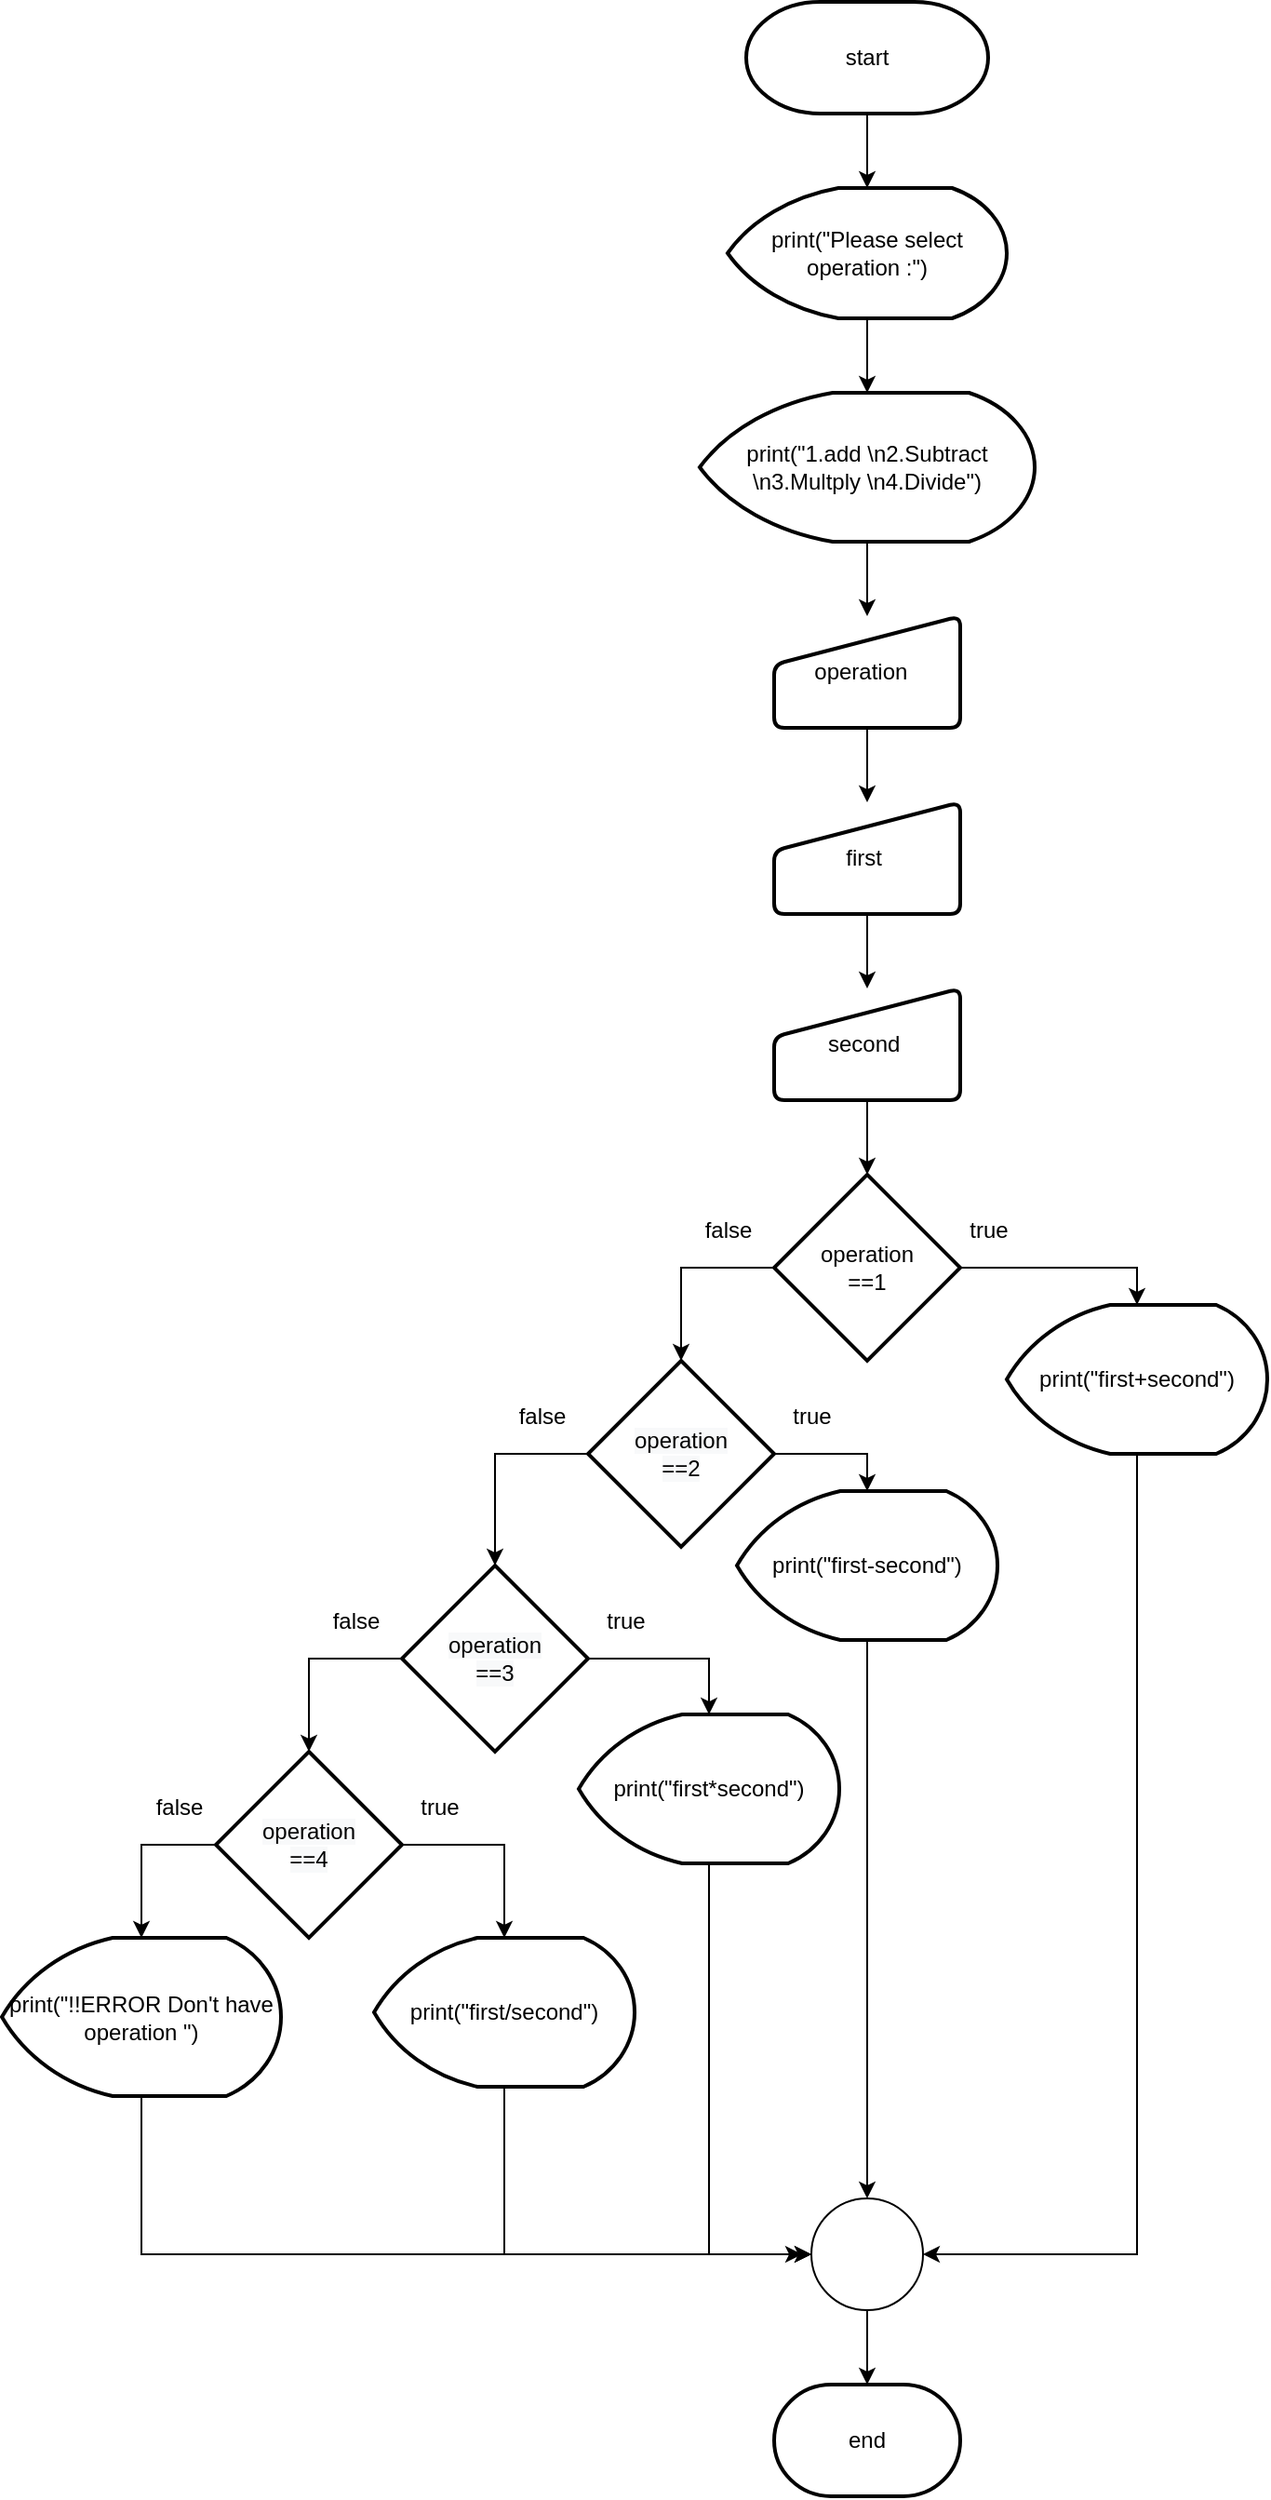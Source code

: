 <mxfile version="13.5.9" type="github" pages="2"><diagram name="Page-1" id="74e2e168-ea6b-b213-b513-2b3c1d86103e"><mxGraphModel dx="539" dy="525" grid="1" gridSize="10" guides="1" tooltips="1" connect="1" arrows="1" fold="1" page="1" pageScale="1" pageWidth="1100" pageHeight="850" background="#ffffff" math="0" shadow="0"><root><mxCell id="0"/><mxCell id="1" parent="0"/><mxCell id="LhIHH6fd3r91GF6M2_VI-94" value="" style="edgeStyle=orthogonalEdgeStyle;rounded=0;orthogonalLoop=1;jettySize=auto;html=1;" edge="1" parent="1" source="LhIHH6fd3r91GF6M2_VI-91" target="LhIHH6fd3r91GF6M2_VI-92"><mxGeometry relative="1" as="geometry"/></mxCell><mxCell id="LhIHH6fd3r91GF6M2_VI-91" value="start" style="strokeWidth=2;html=1;shape=mxgraph.flowchart.terminator;whiteSpace=wrap;" vertex="1" parent="1"><mxGeometry x="580" y="10" width="130" height="60" as="geometry"/></mxCell><mxCell id="LhIHH6fd3r91GF6M2_VI-95" value="" style="edgeStyle=orthogonalEdgeStyle;rounded=0;orthogonalLoop=1;jettySize=auto;html=1;" edge="1" parent="1" source="LhIHH6fd3r91GF6M2_VI-92" target="LhIHH6fd3r91GF6M2_VI-93"><mxGeometry relative="1" as="geometry"/></mxCell><mxCell id="LhIHH6fd3r91GF6M2_VI-92" value="print(&quot;Please select operation :&quot;)" style="strokeWidth=2;html=1;shape=mxgraph.flowchart.display;whiteSpace=wrap;" vertex="1" parent="1"><mxGeometry x="570" y="110" width="150" height="70" as="geometry"/></mxCell><mxCell id="LhIHH6fd3r91GF6M2_VI-97" value="" style="edgeStyle=orthogonalEdgeStyle;rounded=0;orthogonalLoop=1;jettySize=auto;html=1;" edge="1" parent="1" source="LhIHH6fd3r91GF6M2_VI-93" target="LhIHH6fd3r91GF6M2_VI-96"><mxGeometry relative="1" as="geometry"/></mxCell><mxCell id="LhIHH6fd3r91GF6M2_VI-93" value="print(&quot;1.add \n2.Subtract \n3.Multply \n4.Divide&quot;)" style="strokeWidth=2;html=1;shape=mxgraph.flowchart.display;whiteSpace=wrap;" vertex="1" parent="1"><mxGeometry x="555" y="220" width="180" height="80" as="geometry"/></mxCell><mxCell id="LhIHH6fd3r91GF6M2_VI-99" value="" style="edgeStyle=orthogonalEdgeStyle;rounded=0;orthogonalLoop=1;jettySize=auto;html=1;" edge="1" parent="1" source="LhIHH6fd3r91GF6M2_VI-96" target="LhIHH6fd3r91GF6M2_VI-98"><mxGeometry relative="1" as="geometry"/></mxCell><mxCell id="LhIHH6fd3r91GF6M2_VI-96" value="operation &amp;nbsp;" style="html=1;strokeWidth=2;shape=manualInput;whiteSpace=wrap;rounded=1;size=26;arcSize=11;" vertex="1" parent="1"><mxGeometry x="595" y="340" width="100" height="60" as="geometry"/></mxCell><mxCell id="LhIHH6fd3r91GF6M2_VI-101" value="" style="edgeStyle=orthogonalEdgeStyle;rounded=0;orthogonalLoop=1;jettySize=auto;html=1;" edge="1" parent="1" source="LhIHH6fd3r91GF6M2_VI-98" target="LhIHH6fd3r91GF6M2_VI-100"><mxGeometry relative="1" as="geometry"/></mxCell><mxCell id="LhIHH6fd3r91GF6M2_VI-98" value="first&amp;nbsp;" style="html=1;strokeWidth=2;shape=manualInput;whiteSpace=wrap;rounded=1;size=26;arcSize=11;" vertex="1" parent="1"><mxGeometry x="595" y="440" width="100" height="60" as="geometry"/></mxCell><mxCell id="LhIHH6fd3r91GF6M2_VI-107" value="" style="edgeStyle=orthogonalEdgeStyle;rounded=0;orthogonalLoop=1;jettySize=auto;html=1;" edge="1" parent="1" source="LhIHH6fd3r91GF6M2_VI-100" target="LhIHH6fd3r91GF6M2_VI-102"><mxGeometry relative="1" as="geometry"/></mxCell><mxCell id="LhIHH6fd3r91GF6M2_VI-100" value="second&amp;nbsp;" style="html=1;strokeWidth=2;shape=manualInput;whiteSpace=wrap;rounded=1;size=26;arcSize=11;" vertex="1" parent="1"><mxGeometry x="595" y="540" width="100" height="60" as="geometry"/></mxCell><mxCell id="LhIHH6fd3r91GF6M2_VI-106" style="edgeStyle=orthogonalEdgeStyle;rounded=0;orthogonalLoop=1;jettySize=auto;html=1;exitX=0;exitY=0.5;exitDx=0;exitDy=0;exitPerimeter=0;entryX=0.5;entryY=0;entryDx=0;entryDy=0;entryPerimeter=0;" edge="1" parent="1" source="LhIHH6fd3r91GF6M2_VI-102" target="LhIHH6fd3r91GF6M2_VI-103"><mxGeometry relative="1" as="geometry"/></mxCell><mxCell id="LhIHH6fd3r91GF6M2_VI-119" style="edgeStyle=orthogonalEdgeStyle;rounded=0;orthogonalLoop=1;jettySize=auto;html=1;exitX=1;exitY=0.5;exitDx=0;exitDy=0;exitPerimeter=0;entryX=0.5;entryY=0;entryDx=0;entryDy=0;entryPerimeter=0;" edge="1" parent="1" source="LhIHH6fd3r91GF6M2_VI-102" target="LhIHH6fd3r91GF6M2_VI-108"><mxGeometry relative="1" as="geometry"/></mxCell><mxCell id="LhIHH6fd3r91GF6M2_VI-102" value="operation&lt;br&gt;==1" style="strokeWidth=2;html=1;shape=mxgraph.flowchart.decision;whiteSpace=wrap;" vertex="1" parent="1"><mxGeometry x="595" y="640" width="100" height="100" as="geometry"/></mxCell><mxCell id="LhIHH6fd3r91GF6M2_VI-109" style="edgeStyle=orthogonalEdgeStyle;rounded=0;orthogonalLoop=1;jettySize=auto;html=1;exitX=0;exitY=0.5;exitDx=0;exitDy=0;exitPerimeter=0;entryX=0.5;entryY=0;entryDx=0;entryDy=0;entryPerimeter=0;" edge="1" parent="1" source="LhIHH6fd3r91GF6M2_VI-103" target="LhIHH6fd3r91GF6M2_VI-104"><mxGeometry relative="1" as="geometry"/></mxCell><mxCell id="VyM5IjDWhI7fl5WKaSuW-11" style="edgeStyle=orthogonalEdgeStyle;rounded=0;orthogonalLoop=1;jettySize=auto;html=1;exitX=1;exitY=0.5;exitDx=0;exitDy=0;exitPerimeter=0;entryX=0.5;entryY=0;entryDx=0;entryDy=0;entryPerimeter=0;" edge="1" parent="1" source="LhIHH6fd3r91GF6M2_VI-103" target="LhIHH6fd3r91GF6M2_VI-116"><mxGeometry relative="1" as="geometry"/></mxCell><mxCell id="LhIHH6fd3r91GF6M2_VI-103" value="&lt;span style=&quot;color: rgb(0 , 0 , 0) ; font-family: &amp;#34;helvetica&amp;#34; ; font-size: 12px ; font-style: normal ; font-weight: normal ; letter-spacing: normal ; text-align: center ; text-indent: 0px ; text-transform: none ; word-spacing: 0px ; background-color: rgb(248 , 249 , 250) ; text-decoration: none ; display: inline ; float: none&quot;&gt;operation&lt;/span&gt;&lt;br style=&quot;color: rgb(0 , 0 , 0) ; font-family: &amp;#34;helvetica&amp;#34; ; font-size: 12px ; font-style: normal ; font-weight: normal ; letter-spacing: normal ; text-align: center ; text-indent: 0px ; text-transform: none ; word-spacing: 0px ; text-decoration: none&quot;&gt;&lt;span style=&quot;color: rgb(0 , 0 , 0) ; font-family: &amp;#34;helvetica&amp;#34; ; font-size: 12px ; font-style: normal ; font-weight: normal ; letter-spacing: normal ; text-align: center ; text-indent: 0px ; text-transform: none ; word-spacing: 0px ; background-color: rgb(248 , 249 , 250) ; text-decoration: none ; display: inline ; float: none&quot;&gt;==2&lt;/span&gt;" style="strokeWidth=2;html=1;shape=mxgraph.flowchart.decision;whiteSpace=wrap;" vertex="1" parent="1"><mxGeometry x="495" y="740" width="100" height="100" as="geometry"/></mxCell><mxCell id="LhIHH6fd3r91GF6M2_VI-110" style="edgeStyle=orthogonalEdgeStyle;rounded=0;orthogonalLoop=1;jettySize=auto;html=1;exitX=0;exitY=0.5;exitDx=0;exitDy=0;exitPerimeter=0;entryX=0.5;entryY=0;entryDx=0;entryDy=0;entryPerimeter=0;" edge="1" parent="1" source="LhIHH6fd3r91GF6M2_VI-104" target="LhIHH6fd3r91GF6M2_VI-105"><mxGeometry relative="1" as="geometry"/></mxCell><mxCell id="LhIHH6fd3r91GF6M2_VI-121" style="edgeStyle=orthogonalEdgeStyle;rounded=0;orthogonalLoop=1;jettySize=auto;html=1;exitX=1;exitY=0.5;exitDx=0;exitDy=0;exitPerimeter=0;entryX=0.5;entryY=0;entryDx=0;entryDy=0;entryPerimeter=0;" edge="1" parent="1" source="LhIHH6fd3r91GF6M2_VI-104" target="LhIHH6fd3r91GF6M2_VI-115"><mxGeometry relative="1" as="geometry"/></mxCell><mxCell id="LhIHH6fd3r91GF6M2_VI-104" value="&lt;span style=&quot;color: rgb(0 , 0 , 0) ; font-family: &amp;#34;helvetica&amp;#34; ; font-size: 12px ; font-style: normal ; font-weight: normal ; letter-spacing: normal ; text-align: center ; text-indent: 0px ; text-transform: none ; word-spacing: 0px ; background-color: rgb(248 , 249 , 250) ; text-decoration: none ; display: inline ; float: none&quot;&gt;operation&lt;/span&gt;&lt;br style=&quot;color: rgb(0 , 0 , 0) ; font-family: &amp;#34;helvetica&amp;#34; ; font-size: 12px ; font-style: normal ; font-weight: normal ; letter-spacing: normal ; text-align: center ; text-indent: 0px ; text-transform: none ; word-spacing: 0px ; text-decoration: none&quot;&gt;&lt;span style=&quot;color: rgb(0 , 0 , 0) ; font-family: &amp;#34;helvetica&amp;#34; ; font-size: 12px ; font-style: normal ; font-weight: normal ; letter-spacing: normal ; text-align: center ; text-indent: 0px ; text-transform: none ; word-spacing: 0px ; background-color: rgb(248 , 249 , 250) ; text-decoration: none ; display: inline ; float: none&quot;&gt;==3&lt;/span&gt;" style="strokeWidth=2;html=1;shape=mxgraph.flowchart.decision;whiteSpace=wrap;" vertex="1" parent="1"><mxGeometry x="395" y="850" width="100" height="100" as="geometry"/></mxCell><mxCell id="LhIHH6fd3r91GF6M2_VI-114" style="edgeStyle=orthogonalEdgeStyle;rounded=0;orthogonalLoop=1;jettySize=auto;html=1;exitX=0;exitY=0.5;exitDx=0;exitDy=0;exitPerimeter=0;entryX=0.5;entryY=0;entryDx=0;entryDy=0;entryPerimeter=0;" edge="1" parent="1" source="LhIHH6fd3r91GF6M2_VI-105" target="LhIHH6fd3r91GF6M2_VI-113"><mxGeometry relative="1" as="geometry"/></mxCell><mxCell id="LhIHH6fd3r91GF6M2_VI-122" style="edgeStyle=orthogonalEdgeStyle;rounded=0;orthogonalLoop=1;jettySize=auto;html=1;exitX=1;exitY=0.5;exitDx=0;exitDy=0;exitPerimeter=0;entryX=0.5;entryY=0;entryDx=0;entryDy=0;entryPerimeter=0;" edge="1" parent="1" source="LhIHH6fd3r91GF6M2_VI-105" target="LhIHH6fd3r91GF6M2_VI-117"><mxGeometry relative="1" as="geometry"/></mxCell><mxCell id="LhIHH6fd3r91GF6M2_VI-105" value="&lt;span style=&quot;color: rgb(0 , 0 , 0) ; font-family: &amp;#34;helvetica&amp;#34; ; font-size: 12px ; font-style: normal ; font-weight: normal ; letter-spacing: normal ; text-align: center ; text-indent: 0px ; text-transform: none ; word-spacing: 0px ; background-color: rgb(248 , 249 , 250) ; text-decoration: none ; display: inline ; float: none&quot;&gt;operation&lt;/span&gt;&lt;br style=&quot;color: rgb(0 , 0 , 0) ; font-family: &amp;#34;helvetica&amp;#34; ; font-size: 12px ; font-style: normal ; font-weight: normal ; letter-spacing: normal ; text-align: center ; text-indent: 0px ; text-transform: none ; word-spacing: 0px ; text-decoration: none&quot;&gt;&lt;span style=&quot;color: rgb(0 , 0 , 0) ; font-family: &amp;#34;helvetica&amp;#34; ; font-size: 12px ; font-style: normal ; font-weight: normal ; letter-spacing: normal ; text-align: center ; text-indent: 0px ; text-transform: none ; word-spacing: 0px ; background-color: rgb(248 , 249 , 250) ; text-decoration: none ; display: inline ; float: none&quot;&gt;==4&lt;/span&gt;" style="strokeWidth=2;html=1;shape=mxgraph.flowchart.decision;whiteSpace=wrap;" vertex="1" parent="1"><mxGeometry x="295" y="950" width="100" height="100" as="geometry"/></mxCell><mxCell id="VyM5IjDWhI7fl5WKaSuW-9" style="edgeStyle=orthogonalEdgeStyle;rounded=0;orthogonalLoop=1;jettySize=auto;html=1;exitX=0.5;exitY=1;exitDx=0;exitDy=0;exitPerimeter=0;entryX=1;entryY=0.5;entryDx=0;entryDy=0;entryPerimeter=0;" edge="1" parent="1" source="LhIHH6fd3r91GF6M2_VI-108" target="VyM5IjDWhI7fl5WKaSuW-1"><mxGeometry relative="1" as="geometry"/></mxCell><mxCell id="LhIHH6fd3r91GF6M2_VI-108" value="print(&quot;first+second&quot;)" style="strokeWidth=2;html=1;shape=mxgraph.flowchart.display;whiteSpace=wrap;" vertex="1" parent="1"><mxGeometry x="720" y="710" width="140" height="80" as="geometry"/></mxCell><mxCell id="VyM5IjDWhI7fl5WKaSuW-4" style="edgeStyle=orthogonalEdgeStyle;rounded=0;orthogonalLoop=1;jettySize=auto;html=1;exitX=0.5;exitY=1;exitDx=0;exitDy=0;exitPerimeter=0;entryX=0;entryY=0.5;entryDx=0;entryDy=0;entryPerimeter=0;" edge="1" parent="1" source="LhIHH6fd3r91GF6M2_VI-113" target="VyM5IjDWhI7fl5WKaSuW-1"><mxGeometry relative="1" as="geometry"/></mxCell><mxCell id="LhIHH6fd3r91GF6M2_VI-113" value="print(&quot;!!ERROR Don't have operation&amp;nbsp;&quot;)" style="strokeWidth=2;html=1;shape=mxgraph.flowchart.display;whiteSpace=wrap;" vertex="1" parent="1"><mxGeometry x="180" y="1050" width="150" height="85" as="geometry"/></mxCell><mxCell id="VyM5IjDWhI7fl5WKaSuW-6" style="edgeStyle=orthogonalEdgeStyle;rounded=0;orthogonalLoop=1;jettySize=auto;html=1;exitX=0.5;exitY=1;exitDx=0;exitDy=0;exitPerimeter=0;entryX=0;entryY=0.5;entryDx=0;entryDy=0;entryPerimeter=0;" edge="1" parent="1" source="LhIHH6fd3r91GF6M2_VI-115" target="VyM5IjDWhI7fl5WKaSuW-1"><mxGeometry relative="1" as="geometry"/></mxCell><mxCell id="LhIHH6fd3r91GF6M2_VI-115" value="print(&quot;first*second&quot;)" style="strokeWidth=2;html=1;shape=mxgraph.flowchart.display;whiteSpace=wrap;" vertex="1" parent="1"><mxGeometry x="490" y="930" width="140" height="80" as="geometry"/></mxCell><mxCell id="VyM5IjDWhI7fl5WKaSuW-8" style="edgeStyle=orthogonalEdgeStyle;rounded=0;orthogonalLoop=1;jettySize=auto;html=1;exitX=0.5;exitY=1;exitDx=0;exitDy=0;exitPerimeter=0;" edge="1" parent="1" source="LhIHH6fd3r91GF6M2_VI-116" target="VyM5IjDWhI7fl5WKaSuW-1"><mxGeometry relative="1" as="geometry"/></mxCell><mxCell id="LhIHH6fd3r91GF6M2_VI-116" value="print(&quot;first-second&quot;)" style="strokeWidth=2;html=1;shape=mxgraph.flowchart.display;whiteSpace=wrap;" vertex="1" parent="1"><mxGeometry x="575" y="810" width="140" height="80" as="geometry"/></mxCell><mxCell id="VyM5IjDWhI7fl5WKaSuW-5" style="edgeStyle=orthogonalEdgeStyle;rounded=0;orthogonalLoop=1;jettySize=auto;html=1;exitX=0.5;exitY=1;exitDx=0;exitDy=0;exitPerimeter=0;" edge="1" parent="1" source="LhIHH6fd3r91GF6M2_VI-117"><mxGeometry relative="1" as="geometry"><mxPoint x="610" y="1220" as="targetPoint"/><Array as="points"><mxPoint x="450" y="1220"/></Array></mxGeometry></mxCell><mxCell id="LhIHH6fd3r91GF6M2_VI-117" value="print(&quot;first/second&quot;)" style="strokeWidth=2;html=1;shape=mxgraph.flowchart.display;whiteSpace=wrap;" vertex="1" parent="1"><mxGeometry x="380" y="1050" width="140" height="80" as="geometry"/></mxCell><mxCell id="LhIHH6fd3r91GF6M2_VI-118" style="edgeStyle=orthogonalEdgeStyle;rounded=0;orthogonalLoop=1;jettySize=auto;html=1;exitX=0.5;exitY=1;exitDx=0;exitDy=0;exitPerimeter=0;" edge="1" parent="1" source="LhIHH6fd3r91GF6M2_VI-108" target="LhIHH6fd3r91GF6M2_VI-108"><mxGeometry relative="1" as="geometry"/></mxCell><mxCell id="VyM5IjDWhI7fl5WKaSuW-13" value="" style="edgeStyle=orthogonalEdgeStyle;rounded=0;orthogonalLoop=1;jettySize=auto;html=1;" edge="1" parent="1" source="VyM5IjDWhI7fl5WKaSuW-1" target="VyM5IjDWhI7fl5WKaSuW-12"><mxGeometry relative="1" as="geometry"/></mxCell><mxCell id="VyM5IjDWhI7fl5WKaSuW-1" value="" style="verticalLabelPosition=bottom;verticalAlign=top;html=1;shape=mxgraph.flowchart.on-page_reference;" vertex="1" parent="1"><mxGeometry x="615" y="1190" width="60" height="60" as="geometry"/></mxCell><mxCell id="VyM5IjDWhI7fl5WKaSuW-12" value="end" style="strokeWidth=2;html=1;shape=mxgraph.flowchart.terminator;whiteSpace=wrap;" vertex="1" parent="1"><mxGeometry x="595" y="1290" width="100" height="60" as="geometry"/></mxCell><mxCell id="VyM5IjDWhI7fl5WKaSuW-14" value="true" style="text;html=1;align=center;verticalAlign=middle;resizable=0;points=[];autosize=1;" vertex="1" parent="1"><mxGeometry x="690" y="660" width="40" height="20" as="geometry"/></mxCell><mxCell id="VyM5IjDWhI7fl5WKaSuW-15" value="false" style="text;html=1;align=center;verticalAlign=middle;resizable=0;points=[];autosize=1;" vertex="1" parent="1"><mxGeometry x="550" y="660" width="40" height="20" as="geometry"/></mxCell><mxCell id="VyM5IjDWhI7fl5WKaSuW-16" value="false" style="text;html=1;align=center;verticalAlign=middle;resizable=0;points=[];autosize=1;" vertex="1" parent="1"><mxGeometry x="450" y="760" width="40" height="20" as="geometry"/></mxCell><mxCell id="VyM5IjDWhI7fl5WKaSuW-17" value="false" style="text;html=1;align=center;verticalAlign=middle;resizable=0;points=[];autosize=1;" vertex="1" parent="1"><mxGeometry x="350" y="870" width="40" height="20" as="geometry"/></mxCell><mxCell id="VyM5IjDWhI7fl5WKaSuW-18" value="false" style="text;html=1;align=center;verticalAlign=middle;resizable=0;points=[];autosize=1;" vertex="1" parent="1"><mxGeometry x="255" y="970" width="40" height="20" as="geometry"/></mxCell><mxCell id="VyM5IjDWhI7fl5WKaSuW-19" value="true" style="text;html=1;align=center;verticalAlign=middle;resizable=0;points=[];autosize=1;" vertex="1" parent="1"><mxGeometry x="595" y="760" width="40" height="20" as="geometry"/></mxCell><mxCell id="VyM5IjDWhI7fl5WKaSuW-20" value="true" style="text;html=1;align=center;verticalAlign=middle;resizable=0;points=[];autosize=1;" vertex="1" parent="1"><mxGeometry x="495" y="870" width="40" height="20" as="geometry"/></mxCell><mxCell id="VyM5IjDWhI7fl5WKaSuW-21" value="true" style="text;html=1;align=center;verticalAlign=middle;resizable=0;points=[];autosize=1;" vertex="1" parent="1"><mxGeometry x="395" y="970" width="40" height="20" as="geometry"/></mxCell></root></mxGraphModel></diagram><diagram id="Bqsi3mbF1a60xpoxI0JN" name="Page-2"><mxGraphModel dx="620" dy="604" grid="1" gridSize="10" guides="1" tooltips="1" connect="1" arrows="1" fold="1" page="1" pageScale="1" pageWidth="850" pageHeight="1100" math="0" shadow="0"><root><mxCell id="qUZtLyXqZMzywngu8v5Y-0"/><mxCell id="qUZtLyXqZMzywngu8v5Y-1" parent="qUZtLyXqZMzywngu8v5Y-0"/></root></mxGraphModel></diagram></mxfile>